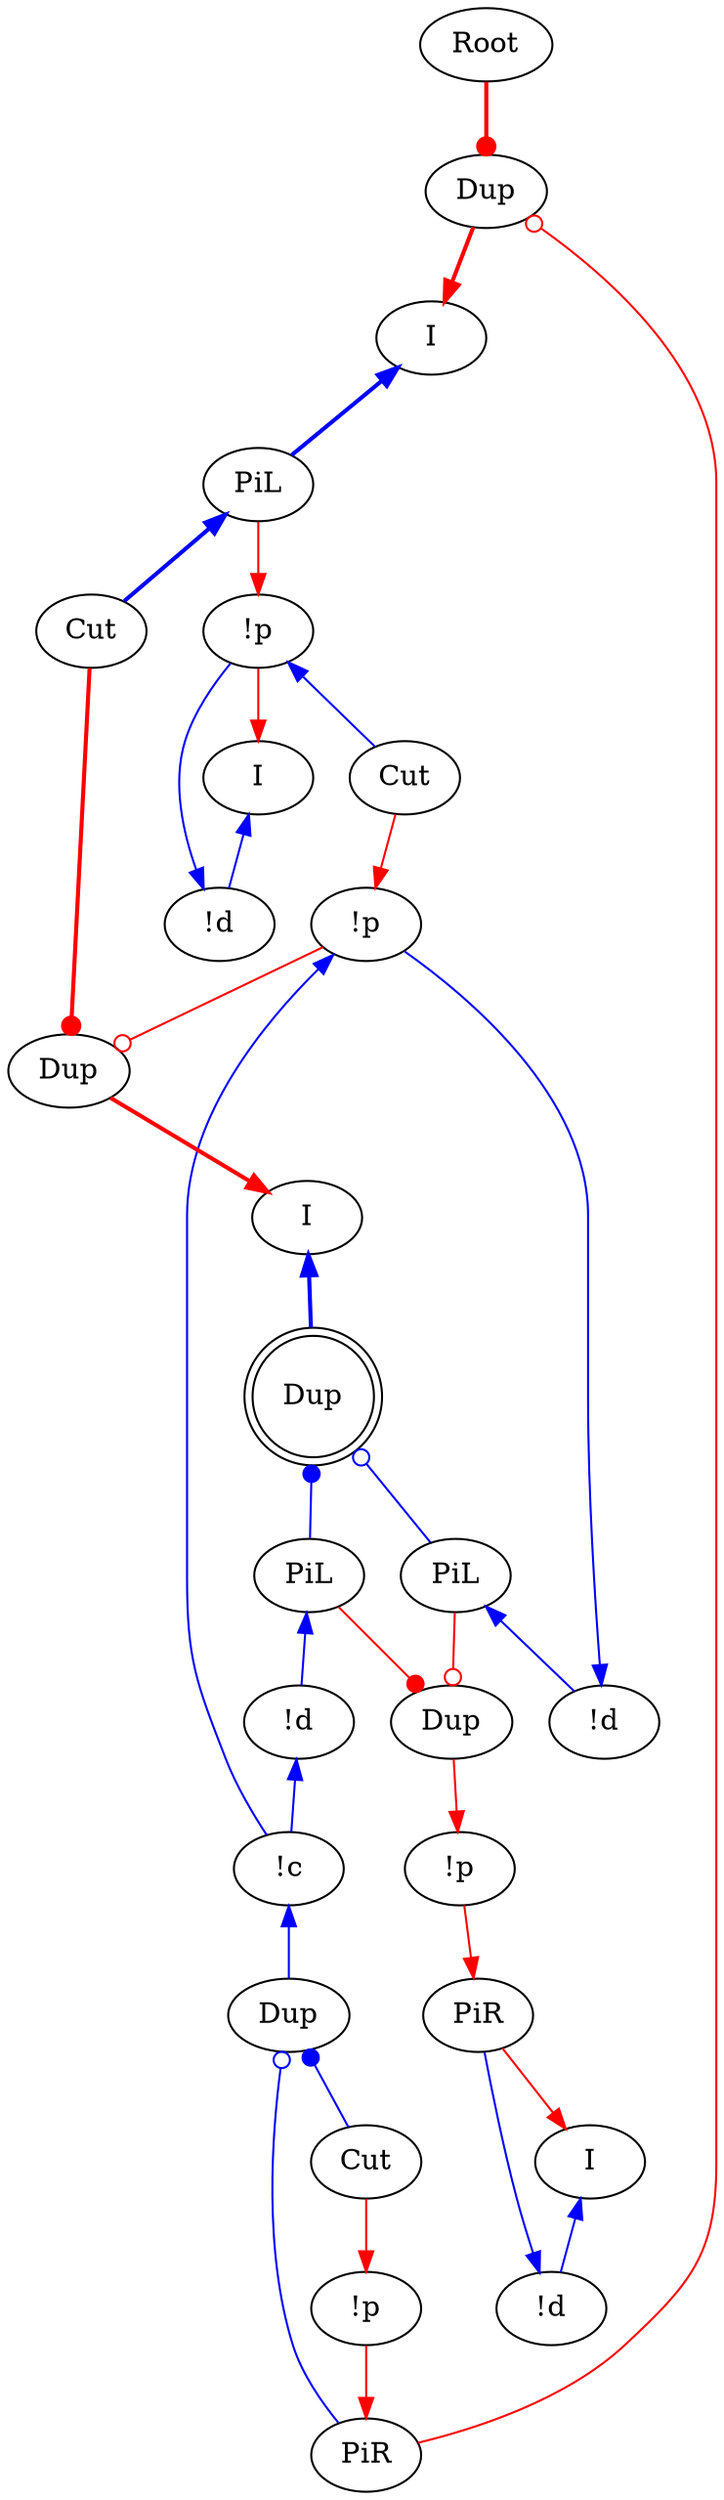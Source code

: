 digraph {
"Root0" [label="Root"]
"PiL0" [label="PiL"]
"!p0" [label="!p"]
"I0" [label="I"]
"!d0" [label="!d"]
"I1" [label="I"]
"!p1" [label="!p"]
"I2" [label="I"]
"!d1" [label="!d"]
"PiR0" [label="PiR"]
"I3" [label="I"]
"!p2" [label="!p"]
"PiR1" [label="PiR"]
"Cut0" [label="Cut"]
"Dup0_0" [label="Dup"]
"Dup0_1" [label="Dup"]
"!p3" [label="!p"]
"Cut1" [label="Cut"]
"!c0" [label="!c"]
"Cut2" [label="Cut"]
"!d2" [label="!d"]
"!d3" [label="!d"]
"PiL1" [label="PiL"]
"PiL2" [label="PiL"]
"Dup1_0" [label="Dup"]
"Dup1_1" [label="Dup",shape=doublecircle]
"Dup1_2" [label="Dup"]
"Cut2" -> "Dup1_0"[color=red,tooltip="e10",arrowhead=dot,penwidth=2]
"!p3" -> "Dup1_0"[color=red,tooltip="e11",arrowhead=odot]
"!d3" -> "!p3"[color=blue,tooltip="e13",dir=back]
"!d2" -> "!c0"[color=blue,tooltip="e14",dir=back]
"!p3" -> "!c0"[color=blue,tooltip="e15",dir=back]
"PiL1" -> "!d2"[color=blue,tooltip="e16",dir=back]
"PiL2" -> "!d3"[color=blue,tooltip="e17",dir=back]
"Dup1_1" -> "PiL1"[color=blue,tooltip="e18",arrowtail=dot,dir=back]
"Dup1_1" -> "PiL2"[color=blue,tooltip="e19",arrowtail=odot,dir=back]
"PiL1" -> "Dup1_2"[color=red,tooltip="e20",arrowhead=dot]
"PiL2" -> "Dup1_2"[color=red,tooltip="e21",arrowhead=odot]
"Dup0_0" -> "Cut0"[color=blue,tooltip="e4",arrowtail=dot,dir=back]
"Dup0_0" -> "PiR1"[color=blue,tooltip="e5",arrowtail=odot,dir=back]
"PiR1" -> "Dup0_1"[color=red,tooltip="e7",arrowhead=odot]
"Cut1" -> "!p3"[color=red,tooltip="e9"]
"!c0" -> "Dup0_0"[color=blue,tooltip="h",dir=back]
"I1" -> "Dup1_1"[color=blue,tooltip="hl2",penwidth=2,dir=back]
"!p1" -> "PiR0"[color=red,tooltip="hl2i"]
"Dup1_2" -> "!p1"[color=red,tooltip="hl2p"]
"Dup1_0" -> "I1"[color=red,tooltip="hli",penwidth=2]
"Dup0_1" -> "I3"[color=red,tooltip="hr",penwidth=2]
"!d1" -> "PiR0"[color=blue,tooltip="i",dir=back]
"I2" -> "!d1"[color=blue,tooltip="il",dir=back]
"PiR0" -> "I2"[color=red,tooltip="ir"]
"Root0" -> "Dup0_1"[color=red,tooltip="rettop",arrowhead=dot,penwidth=2]
"!p2" -> "PiR1"[color=red,tooltip="xli"]
"Cut0" -> "!p2"[color=red,tooltip="xlp"]
"!p0" -> "Cut1"[color=blue,tooltip="y2",dir=back]
"!d0" -> "!p0"[color=blue,tooltip="yj",dir=back]
"I3" -> "PiL0"[color=blue,tooltip="yl",penwidth=2,dir=back]
"PiL0" -> "Cut2"[color=blue,tooltip="yl1",penwidth=2,dir=back]
"I0" -> "!d0"[color=blue,tooltip="yl2",dir=back]
"!p0" -> "I0"[color=red,tooltip="yli"]
"PiL0" -> "!p0"[color=red,tooltip="ylp"]
}
